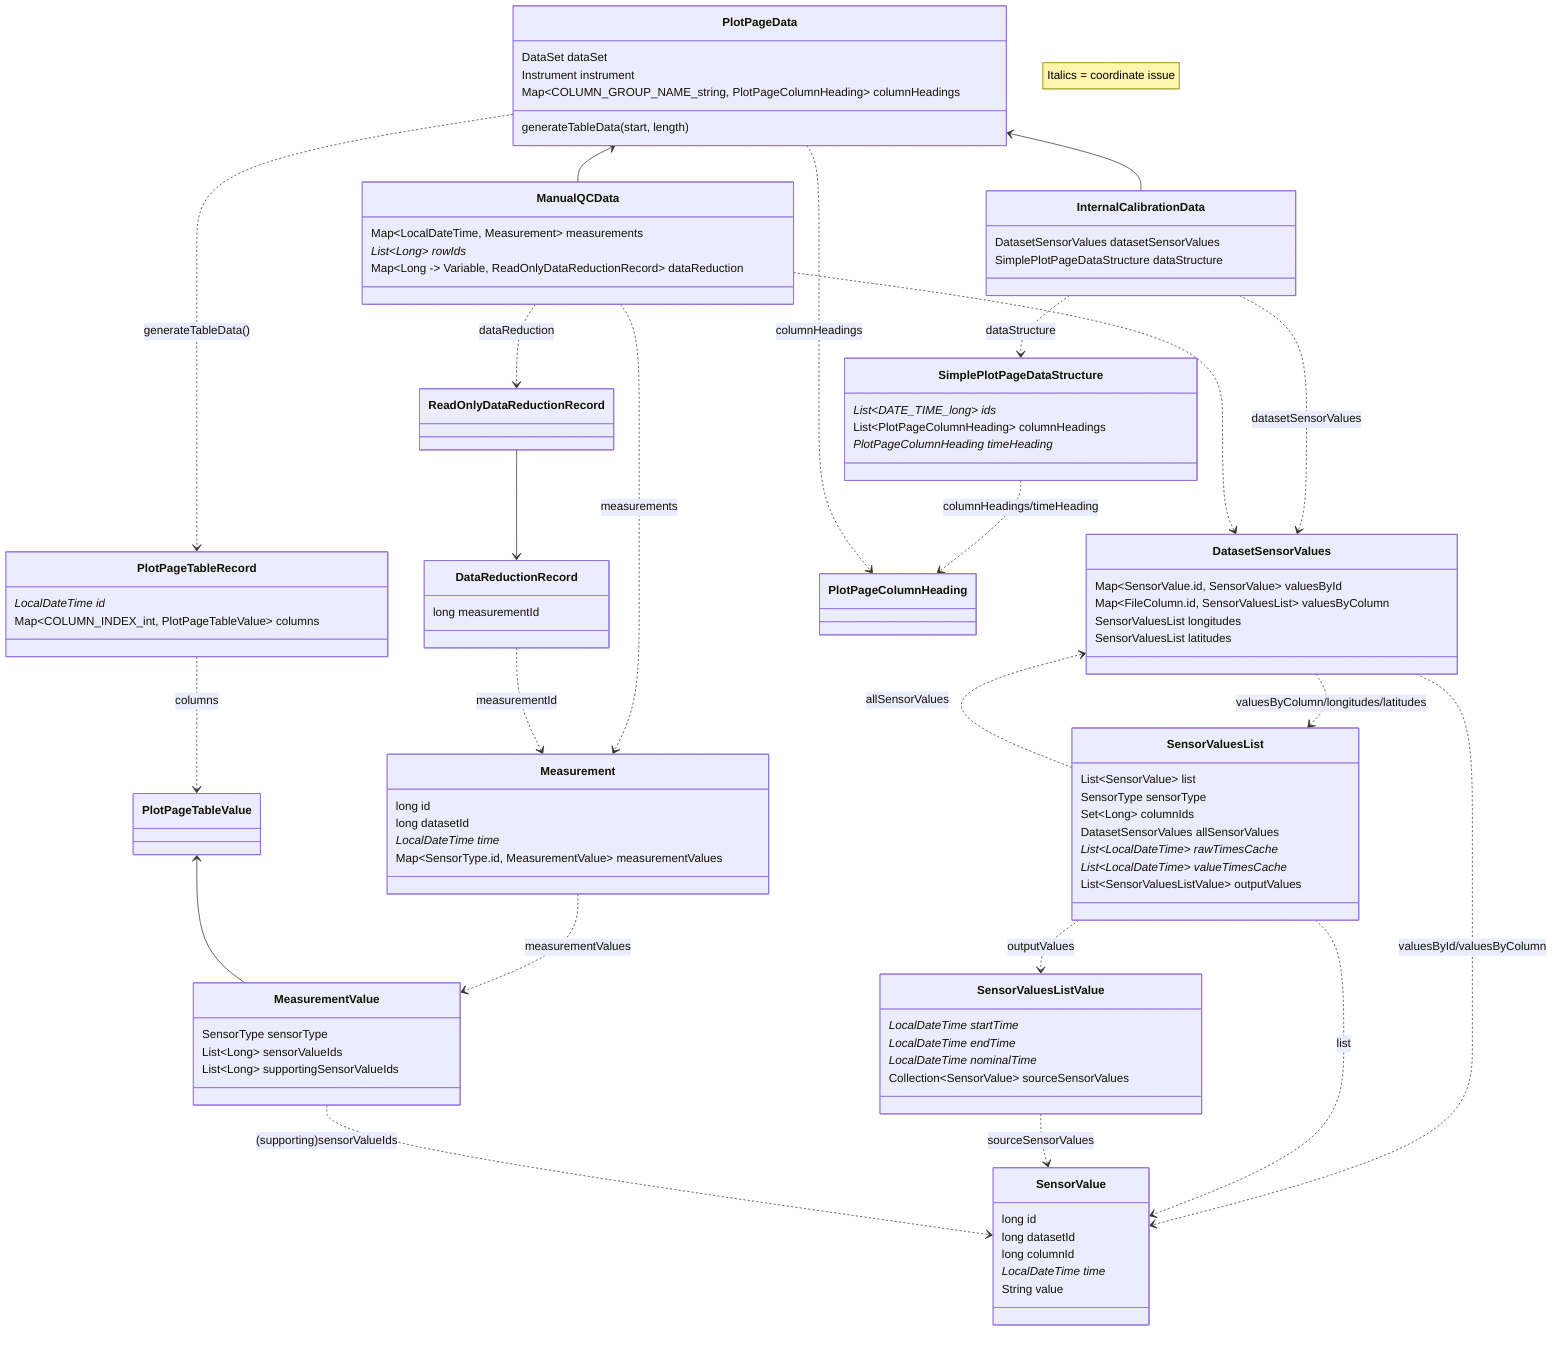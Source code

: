 classDiagram
    class DataReductionRecord {
        long measurementId
    }

    class DatasetSensorValues {
        Map~SensorValue.id, SensorValue~ valuesById
        Map~FileColumn.id, SensorValuesList~ valuesByColumn
        SensorValuesList longitudes
        SensorValuesList latitudes
    }

    class InternalCalibrationData {
        DatasetSensorValues datasetSensorValues
        SimplePlotPageDataStructure dataStructure
    }
    
    class ManualQCData {
        Map~LocalDateTime, Measurement~ measurements
        List~Long~ rowIds*
        Map~Long -> Variable, ReadOnlyDataReductionRecord~ dataReduction
    }

    class Measurement {
        long id
        long datasetId
        LocalDateTime time*
        Map~SensorType.id, MeasurementValue~ measurementValues
    }

    class MeasurementValue {
        SensorType sensorType
        List~Long~ sensorValueIds
        List~Long~ supportingSensorValueIds
    }

    class PlotPageData {
        DataSet dataSet
        Instrument instrument
        Map~COLUMN_GROUP_NAME_string, PlotPageColumnHeading~ columnHeadings
        generateTableData(start, length)
    }

    class PlotPageTableRecord {
        LocalDateTime id*
        Map~COLUMN_INDEX_int, PlotPageTableValue~ columns
    }

    class SensorValue {
        long id
        long datasetId
        long columnId
        LocalDateTime time*
        String value
    }

    class SensorValuesList {
        List~SensorValue~ list
        SensorType sensorType
        Set~Long~ columnIds
        DatasetSensorValues allSensorValues
        List~LocalDateTime~ rawTimesCache*
        List~LocalDateTime~ valueTimesCache*
        List~SensorValuesListValue~ outputValues
    }

    class SensorValuesListValue {
        LocalDateTime startTime*
        LocalDateTime endTime*
        LocalDateTime nominalTime*
        Collection~SensorValue~ sourceSensorValues
    }

    class SimplePlotPageDataStructure {
        List~DATE_TIME_long~ ids*
        List~PlotPageColumnHeading~ columnHeadings
        PlotPageColumnHeading timeHeading*
    }

PlotPageData <-- InternalCalibrationData
PlotPageData <-- ManualQCData
InternalCalibrationData ..> SimplePlotPageDataStructure : dataStructure
SimplePlotPageDataStructure ..> PlotPageColumnHeading : columnHeadings/timeHeading
InternalCalibrationData ..> DatasetSensorValues : datasetSensorValues
ManualQCData ..> Measurement : measurements
ManualQCData ..> ReadOnlyDataReductionRecord : dataReduction
ManualQCData ..> DatasetSensorValues
ReadOnlyDataReductionRecord --> DataReductionRecord
DatasetSensorValues ..> SensorValue : valuesById/valuesByColumn
DatasetSensorValues ..> SensorValuesList : valuesByColumn/longitudes/latitudes
SensorValuesList ..> DatasetSensorValues : allSensorValues
SensorValuesList ..> SensorValue : list
SensorValuesListValue ..> SensorValue : sourceSensorValues
MeasurementValue ..> SensorValue : (supporting)sensorValueIds
PlotPageData ..> PlotPageColumnHeading : columnHeadings
PlotPageData ..> PlotPageTableRecord : generateTableData()
PlotPageTableRecord ..> PlotPageTableValue : columns
DataReductionRecord ..> Measurement : measurementId
Measurement ..> MeasurementValue : measurementValues
SensorValuesList ..> SensorValuesListValue : outputValues
PlotPageTableValue <-- MeasurementValue

note "Italics = coordinate issue"